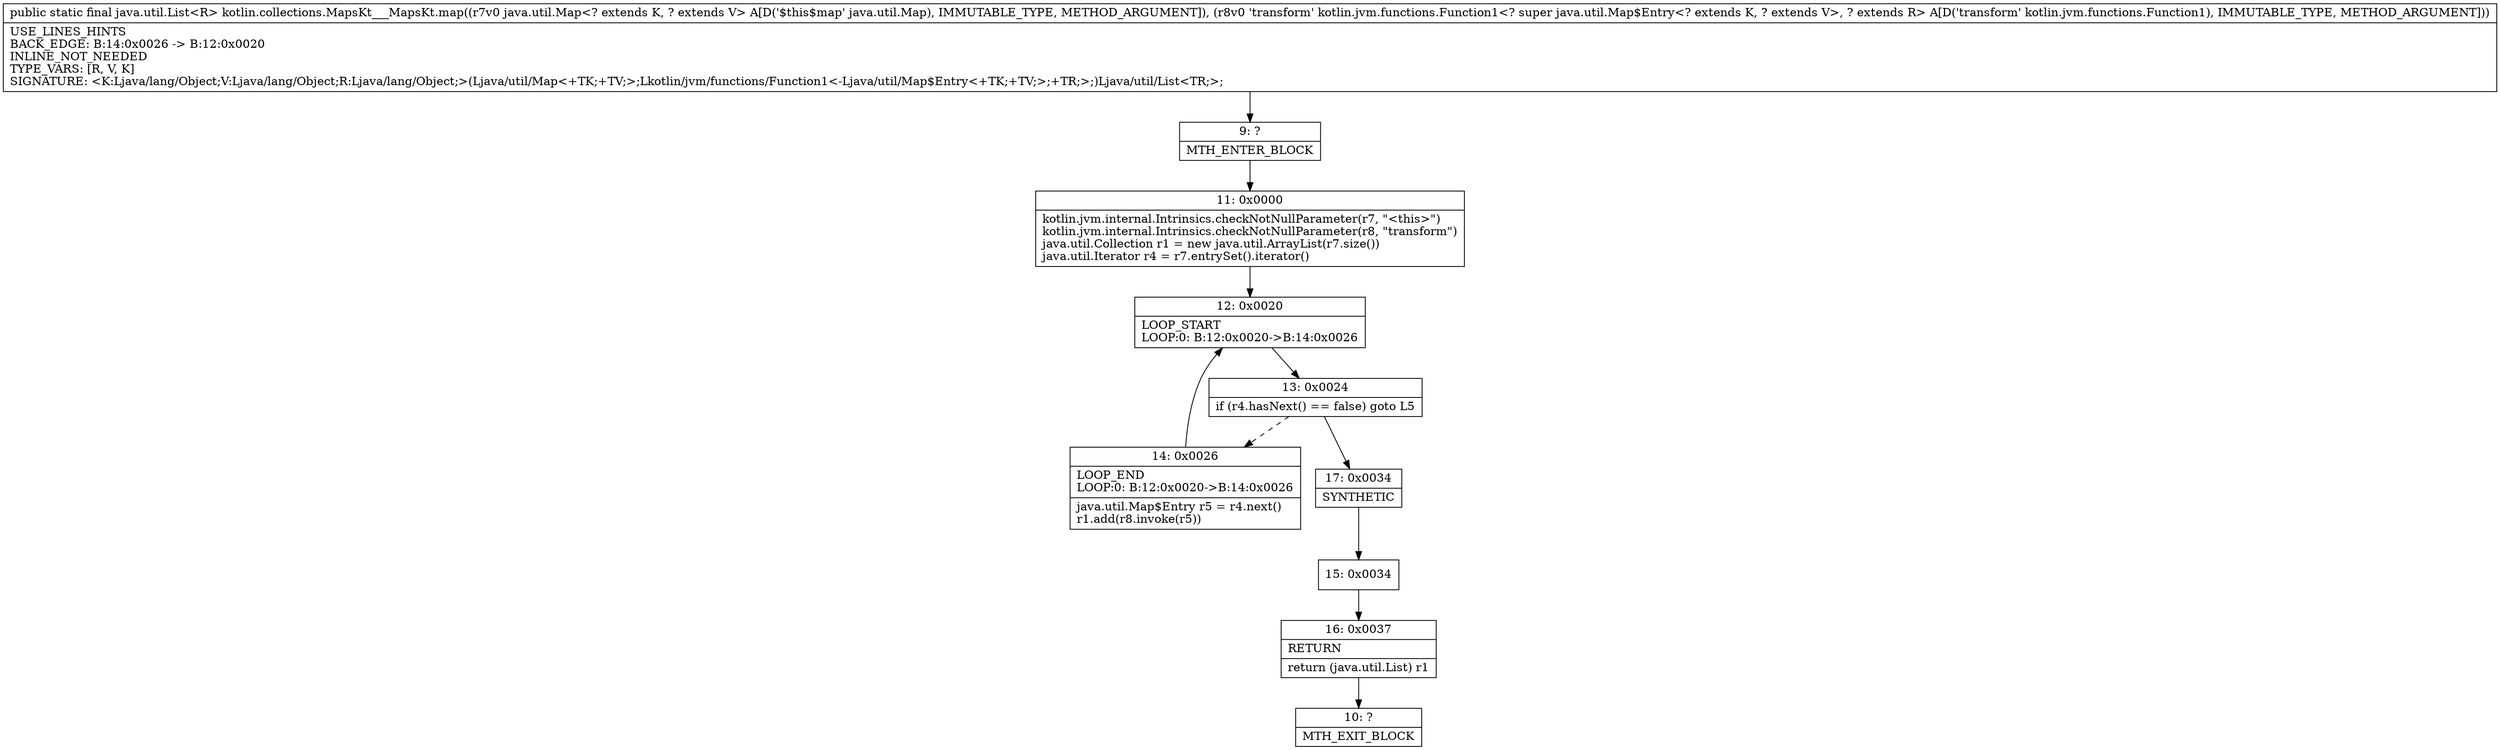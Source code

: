 digraph "CFG forkotlin.collections.MapsKt___MapsKt.map(Ljava\/util\/Map;Lkotlin\/jvm\/functions\/Function1;)Ljava\/util\/List;" {
Node_9 [shape=record,label="{9\:\ ?|MTH_ENTER_BLOCK\l}"];
Node_11 [shape=record,label="{11\:\ 0x0000|kotlin.jvm.internal.Intrinsics.checkNotNullParameter(r7, \"\<this\>\")\lkotlin.jvm.internal.Intrinsics.checkNotNullParameter(r8, \"transform\")\ljava.util.Collection r1 = new java.util.ArrayList(r7.size())\ljava.util.Iterator r4 = r7.entrySet().iterator()\l}"];
Node_12 [shape=record,label="{12\:\ 0x0020|LOOP_START\lLOOP:0: B:12:0x0020\-\>B:14:0x0026\l}"];
Node_13 [shape=record,label="{13\:\ 0x0024|if (r4.hasNext() == false) goto L5\l}"];
Node_14 [shape=record,label="{14\:\ 0x0026|LOOP_END\lLOOP:0: B:12:0x0020\-\>B:14:0x0026\l|java.util.Map$Entry r5 = r4.next()\lr1.add(r8.invoke(r5))\l}"];
Node_17 [shape=record,label="{17\:\ 0x0034|SYNTHETIC\l}"];
Node_15 [shape=record,label="{15\:\ 0x0034}"];
Node_16 [shape=record,label="{16\:\ 0x0037|RETURN\l|return (java.util.List) r1\l}"];
Node_10 [shape=record,label="{10\:\ ?|MTH_EXIT_BLOCK\l}"];
MethodNode[shape=record,label="{public static final java.util.List\<R\> kotlin.collections.MapsKt___MapsKt.map((r7v0 java.util.Map\<? extends K, ? extends V\> A[D('$this$map' java.util.Map), IMMUTABLE_TYPE, METHOD_ARGUMENT]), (r8v0 'transform' kotlin.jvm.functions.Function1\<? super java.util.Map$Entry\<? extends K, ? extends V\>, ? extends R\> A[D('transform' kotlin.jvm.functions.Function1), IMMUTABLE_TYPE, METHOD_ARGUMENT]))  | USE_LINES_HINTS\lBACK_EDGE: B:14:0x0026 \-\> B:12:0x0020\lINLINE_NOT_NEEDED\lTYPE_VARS: [R, V, K]\lSIGNATURE: \<K:Ljava\/lang\/Object;V:Ljava\/lang\/Object;R:Ljava\/lang\/Object;\>(Ljava\/util\/Map\<+TK;+TV;\>;Lkotlin\/jvm\/functions\/Function1\<\-Ljava\/util\/Map$Entry\<+TK;+TV;\>;+TR;\>;)Ljava\/util\/List\<TR;\>;\l}"];
MethodNode -> Node_9;Node_9 -> Node_11;
Node_11 -> Node_12;
Node_12 -> Node_13;
Node_13 -> Node_14[style=dashed];
Node_13 -> Node_17;
Node_14 -> Node_12;
Node_17 -> Node_15;
Node_15 -> Node_16;
Node_16 -> Node_10;
}

